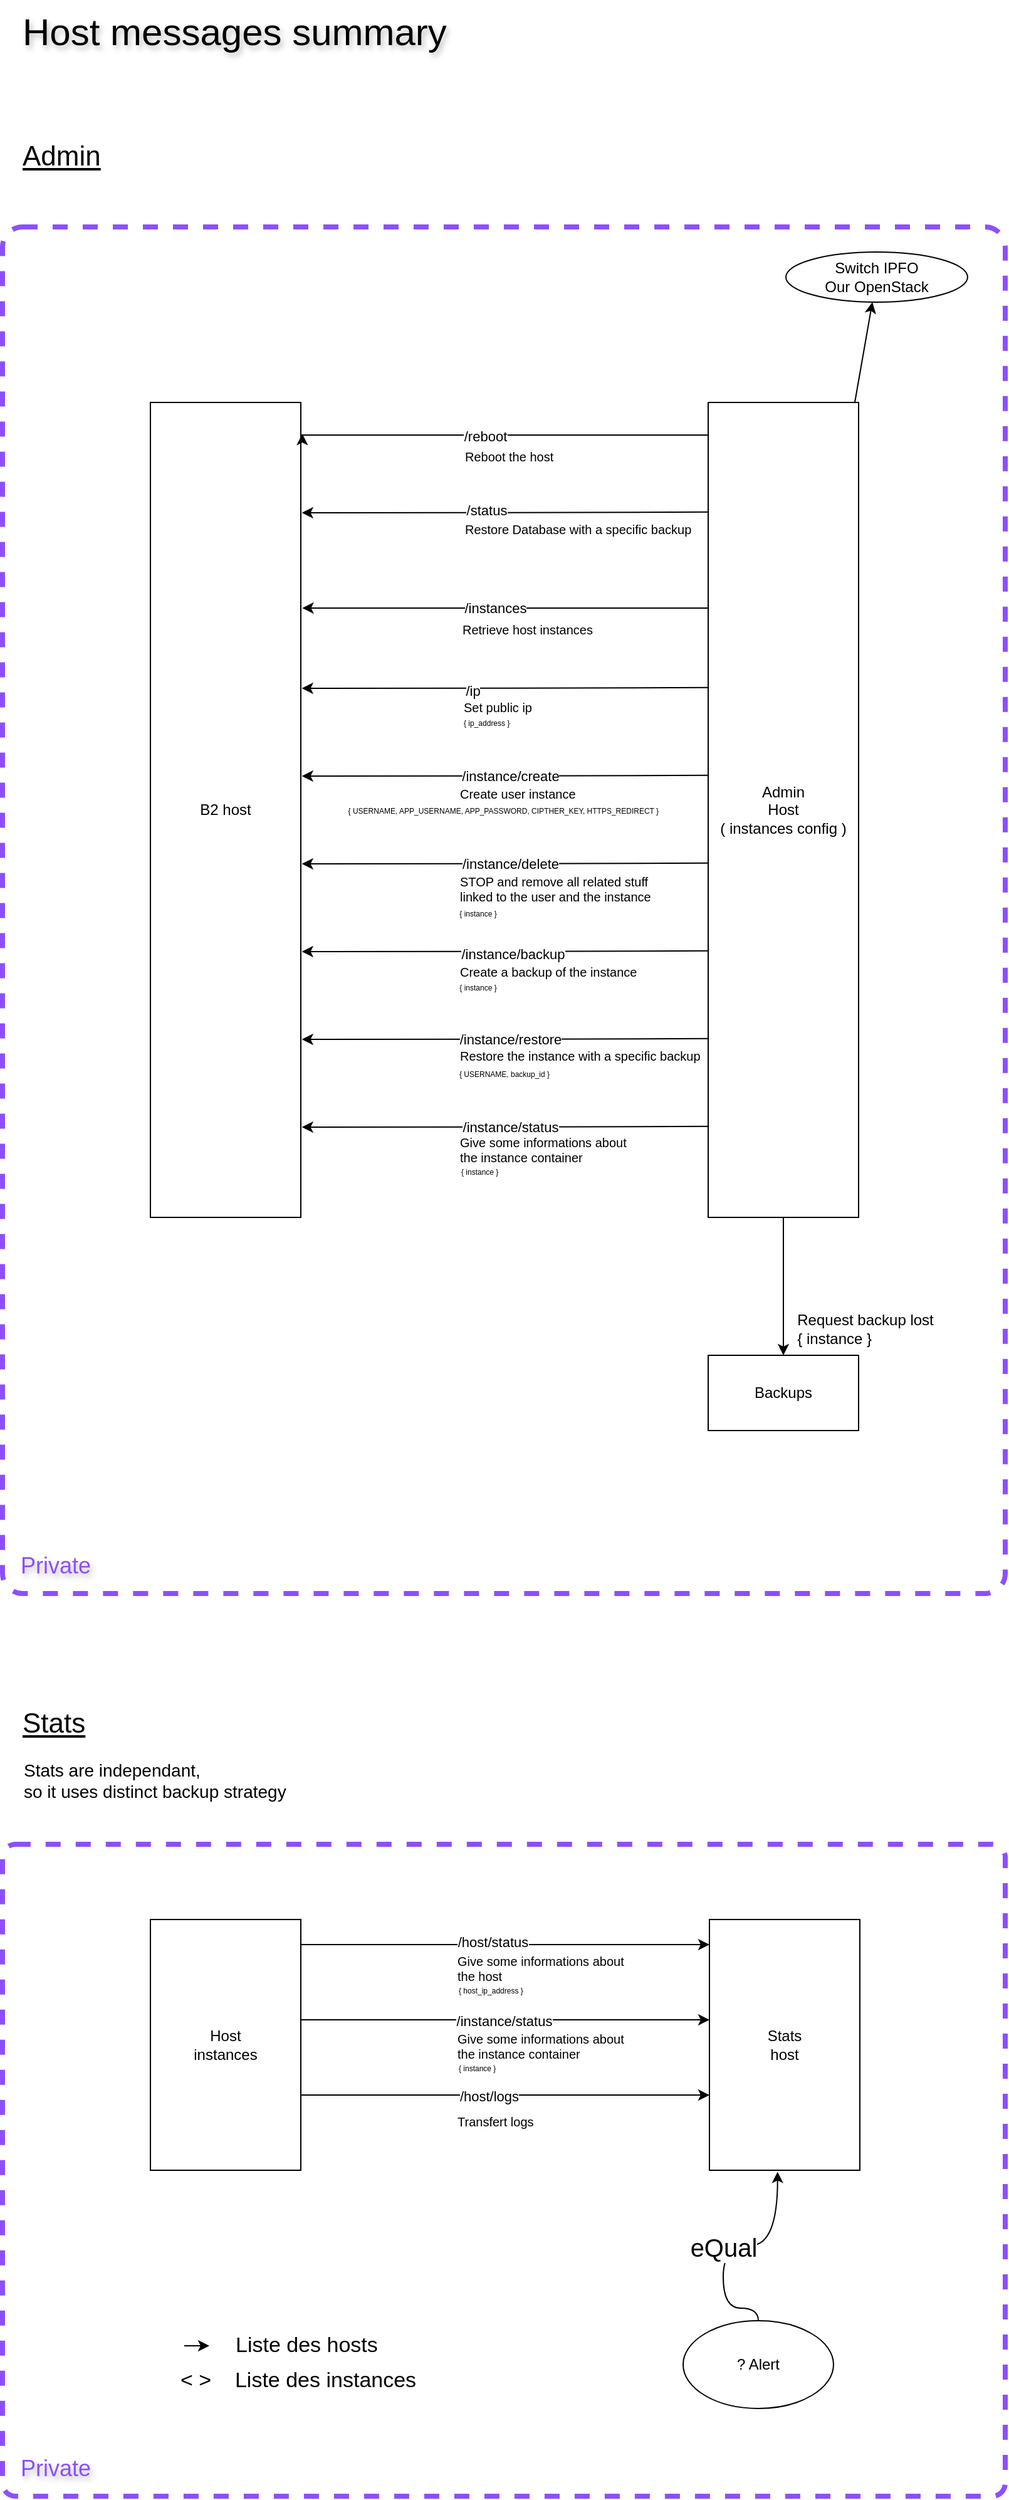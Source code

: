 <mxfile version="24.2.5" type="device">
  <diagram name="Host messages summary" id="2YBvvXClWsGukQMizWep">
    <mxGraphModel dx="1434" dy="836" grid="1" gridSize="10" guides="1" tooltips="1" connect="1" arrows="1" fold="1" page="1" pageScale="1" pageWidth="850" pageHeight="1100" math="0" shadow="0">
      <root>
        <mxCell id="0" />
        <mxCell id="1" parent="0" />
        <mxCell id="MP3uWI7jj2dFw3u_TR2O-50" value="" style="rounded=1;whiteSpace=wrap;html=1;fillColor=none;dashed=1;strokeWidth=4;strokeColor=#8C4FFF;arcSize=2;" parent="1" vertex="1">
          <mxGeometry x="25" y="1480" width="800" height="520" as="geometry" />
        </mxCell>
        <mxCell id="MP3uWI7jj2dFw3u_TR2O-1" value="" style="rounded=1;whiteSpace=wrap;html=1;fillColor=none;dashed=1;strokeWidth=4;strokeColor=#8C4FFF;arcSize=2;" parent="1" vertex="1">
          <mxGeometry x="25" y="190" width="800" height="1090" as="geometry" />
        </mxCell>
        <mxCell id="HNctt18qTdj9UZDiPTxx-2" value="B2 host" style="whiteSpace=wrap;html=1;" parent="1" vertex="1">
          <mxGeometry x="143" y="330" width="120" height="650" as="geometry" />
        </mxCell>
        <mxCell id="HNctt18qTdj9UZDiPTxx-3" value="&lt;font size=&quot;1&quot; style=&quot;&quot;&gt;&lt;span style=&quot;font-size: 30px;&quot;&gt;Host messages summary&lt;/span&gt;&lt;/font&gt;" style="text;html=1;align=left;verticalAlign=middle;resizable=0;points=[];autosize=1;strokeColor=none;fillColor=none;textShadow=1;" parent="1" vertex="1">
          <mxGeometry x="39" y="9" width="360" height="50" as="geometry" />
        </mxCell>
        <mxCell id="HNctt18qTdj9UZDiPTxx-4" value="&lt;font style=&quot;font-size: 22px;&quot;&gt;&lt;u&gt;Stats&lt;/u&gt;&lt;/font&gt;" style="text;html=1;align=left;verticalAlign=middle;resizable=0;points=[];autosize=1;strokeColor=none;fillColor=none;" parent="1" vertex="1">
          <mxGeometry x="39" y="1364" width="70" height="40" as="geometry" />
        </mxCell>
        <mxCell id="HNctt18qTdj9UZDiPTxx-7" value="" style="rounded=0;orthogonalLoop=1;jettySize=auto;html=1;" parent="1" source="HNctt18qTdj9UZDiPTxx-5" target="HNctt18qTdj9UZDiPTxx-6" edge="1">
          <mxGeometry relative="1" as="geometry" />
        </mxCell>
        <mxCell id="HNctt18qTdj9UZDiPTxx-8" style="edgeStyle=orthogonalEdgeStyle;rounded=0;orthogonalLoop=1;jettySize=auto;html=1;entryX=1.01;entryY=0.075;entryDx=0;entryDy=0;exitX=-0.003;exitY=0.076;exitDx=0;exitDy=0;exitPerimeter=0;entryPerimeter=0;" parent="1" edge="1">
          <mxGeometry relative="1" as="geometry">
            <mxPoint x="587.64" y="356.0" as="sourcePoint" />
            <mxPoint x="264.2" y="355" as="targetPoint" />
            <Array as="points">
              <mxPoint x="264" y="356" />
            </Array>
          </mxGeometry>
        </mxCell>
        <mxCell id="HNctt18qTdj9UZDiPTxx-9" value="/reboot" style="edgeLabel;html=1;align=center;verticalAlign=middle;resizable=0;points=[];" parent="HNctt18qTdj9UZDiPTxx-8" vertex="1" connectable="0">
          <mxGeometry x="-0.022" y="2" relative="1" as="geometry">
            <mxPoint x="-19" y="-1" as="offset" />
          </mxGeometry>
        </mxCell>
        <mxCell id="HNctt18qTdj9UZDiPTxx-18" style="edgeStyle=orthogonalEdgeStyle;rounded=0;orthogonalLoop=1;jettySize=auto;html=1;entryX=0.5;entryY=0;entryDx=0;entryDy=0;" parent="1" target="HNctt18qTdj9UZDiPTxx-17" edge="1">
          <mxGeometry relative="1" as="geometry">
            <mxPoint x="688" y="480" as="sourcePoint" />
          </mxGeometry>
        </mxCell>
        <mxCell id="HNctt18qTdj9UZDiPTxx-5" value="Admin&lt;br&gt;Host&lt;br&gt;( instances config )" style="whiteSpace=wrap;html=1;" parent="1" vertex="1">
          <mxGeometry x="588" y="330" width="120" height="650" as="geometry" />
        </mxCell>
        <mxCell id="HNctt18qTdj9UZDiPTxx-6" value="Switch IPFO&lt;br&gt;Our OpenStack" style="ellipse;whiteSpace=wrap;html=1;" parent="1" vertex="1">
          <mxGeometry x="650" y="210" width="145" height="40" as="geometry" />
        </mxCell>
        <mxCell id="HNctt18qTdj9UZDiPTxx-10" style="edgeStyle=orthogonalEdgeStyle;rounded=0;orthogonalLoop=1;jettySize=auto;html=1;exitX=-0.004;exitY=0.144;exitDx=0;exitDy=0;exitPerimeter=0;entryX=1.01;entryY=0.144;entryDx=0;entryDy=0;entryPerimeter=0;" parent="1" edge="1">
          <mxGeometry relative="1" as="geometry">
            <mxPoint x="587.52" y="494.0" as="sourcePoint" />
            <mxPoint x="264.2" y="494.0" as="targetPoint" />
            <Array as="points" />
          </mxGeometry>
        </mxCell>
        <mxCell id="HNctt18qTdj9UZDiPTxx-11" value="/instances" style="edgeLabel;html=1;align=center;verticalAlign=middle;resizable=0;points=[];" parent="HNctt18qTdj9UZDiPTxx-10" vertex="1" connectable="0">
          <mxGeometry x="-0.022" y="2" relative="1" as="geometry">
            <mxPoint x="-12" y="-2" as="offset" />
          </mxGeometry>
        </mxCell>
        <mxCell id="HNctt18qTdj9UZDiPTxx-13" style="edgeStyle=orthogonalEdgeStyle;rounded=0;orthogonalLoop=1;jettySize=auto;html=1;entryX=1.007;entryY=0.62;entryDx=0;entryDy=0;exitX=0.003;exitY=0.616;exitDx=0;exitDy=0;exitPerimeter=0;entryPerimeter=0;" parent="1" edge="1">
          <mxGeometry relative="1" as="geometry">
            <mxPoint x="588.36" y="417.4" as="sourcePoint" />
            <mxPoint x="263.84" y="418" as="targetPoint" />
          </mxGeometry>
        </mxCell>
        <mxCell id="HNctt18qTdj9UZDiPTxx-14" value="/status" style="edgeLabel;html=1;align=center;verticalAlign=middle;resizable=0;points=[];" parent="HNctt18qTdj9UZDiPTxx-13" vertex="1" connectable="0">
          <mxGeometry x="-0.022" y="2" relative="1" as="geometry">
            <mxPoint x="-19" y="-4" as="offset" />
          </mxGeometry>
        </mxCell>
        <mxCell id="HNctt18qTdj9UZDiPTxx-17" value="Backups" style="whiteSpace=wrap;html=1;" parent="1" vertex="1">
          <mxGeometry x="588" y="1090" width="120" height="60" as="geometry" />
        </mxCell>
        <mxCell id="HNctt18qTdj9UZDiPTxx-19" value="Request backup lost&lt;br&gt;&lt;div style=&quot;text-align: left;&quot;&gt;&lt;span style=&quot;background-color: initial;&quot;&gt;{ instance }&lt;/span&gt;&lt;/div&gt;" style="text;html=1;align=center;verticalAlign=middle;resizable=0;points=[];autosize=1;strokeColor=none;fillColor=none;" parent="1" vertex="1">
          <mxGeometry x="648" y="1049" width="130" height="40" as="geometry" />
        </mxCell>
        <mxCell id="HNctt18qTdj9UZDiPTxx-22" value="Stats are independant, &lt;br&gt;so it uses distinct backup strategy" style="text;html=1;align=left;verticalAlign=middle;resizable=0;points=[];autosize=1;strokeColor=none;fillColor=none;fontSize=14;" parent="1" vertex="1">
          <mxGeometry x="40" y="1404" width="230" height="50" as="geometry" />
        </mxCell>
        <mxCell id="HNctt18qTdj9UZDiPTxx-25" style="edgeStyle=orthogonalEdgeStyle;rounded=0;orthogonalLoop=1;jettySize=auto;html=1;exitX=1;exitY=0.25;exitDx=0;exitDy=0;entryX=0;entryY=0.25;entryDx=0;entryDy=0;" parent="1" edge="1">
          <mxGeometry relative="1" as="geometry">
            <mxPoint x="263" y="1560" as="sourcePoint" />
            <mxPoint x="589" y="1560" as="targetPoint" />
          </mxGeometry>
        </mxCell>
        <mxCell id="HNctt18qTdj9UZDiPTxx-28" value="/host/status" style="edgeLabel;html=1;align=center;verticalAlign=middle;resizable=0;points=[];" parent="HNctt18qTdj9UZDiPTxx-25" vertex="1" connectable="0">
          <mxGeometry x="-0.065" y="2" relative="1" as="geometry">
            <mxPoint as="offset" />
          </mxGeometry>
        </mxCell>
        <mxCell id="HNctt18qTdj9UZDiPTxx-27" style="edgeStyle=orthogonalEdgeStyle;rounded=0;orthogonalLoop=1;jettySize=auto;html=1;exitX=1;exitY=0.75;exitDx=0;exitDy=0;entryX=0;entryY=0.75;entryDx=0;entryDy=0;" parent="1" edge="1">
          <mxGeometry relative="1" as="geometry">
            <mxPoint x="263" y="1620.0" as="sourcePoint" />
            <mxPoint x="589" y="1620.0" as="targetPoint" />
          </mxGeometry>
        </mxCell>
        <mxCell id="HNctt18qTdj9UZDiPTxx-31" value="/instance/status" style="edgeLabel;html=1;align=center;verticalAlign=middle;resizable=0;points=[];" parent="HNctt18qTdj9UZDiPTxx-27" vertex="1" connectable="0">
          <mxGeometry x="-0.082" y="-1" relative="1" as="geometry">
            <mxPoint x="12" as="offset" />
          </mxGeometry>
        </mxCell>
        <mxCell id="HNctt18qTdj9UZDiPTxx-23" value="Host&lt;br&gt;instances" style="whiteSpace=wrap;html=1;" parent="1" vertex="1">
          <mxGeometry x="143" y="1540" width="120" height="200" as="geometry" />
        </mxCell>
        <mxCell id="HNctt18qTdj9UZDiPTxx-24" value="Stats&lt;br&gt;host" style="whiteSpace=wrap;html=1;" parent="1" vertex="1">
          <mxGeometry x="589" y="1540" width="120" height="200" as="geometry" />
        </mxCell>
        <mxCell id="HNctt18qTdj9UZDiPTxx-32" value="? Alert" style="ellipse;whiteSpace=wrap;html=1;" parent="1" vertex="1">
          <mxGeometry x="568" y="1860" width="120" height="70" as="geometry" />
        </mxCell>
        <mxCell id="HNctt18qTdj9UZDiPTxx-33" style="edgeStyle=orthogonalEdgeStyle;rounded=0;orthogonalLoop=1;jettySize=auto;html=1;entryX=0.453;entryY=1.006;entryDx=0;entryDy=0;entryPerimeter=0;curved=1;" parent="1" source="HNctt18qTdj9UZDiPTxx-32" target="HNctt18qTdj9UZDiPTxx-24" edge="1">
          <mxGeometry relative="1" as="geometry">
            <Array as="points">
              <mxPoint x="628" y="1850" />
              <mxPoint x="600" y="1850" />
              <mxPoint x="600" y="1800" />
              <mxPoint x="643" y="1800" />
            </Array>
          </mxGeometry>
        </mxCell>
        <mxCell id="HNctt18qTdj9UZDiPTxx-34" value="eQual" style="edgeLabel;html=1;align=center;verticalAlign=middle;resizable=0;points=[];fontSize=20;" parent="HNctt18qTdj9UZDiPTxx-33" vertex="1" connectable="0">
          <mxGeometry x="-0.078" relative="1" as="geometry">
            <mxPoint as="offset" />
          </mxGeometry>
        </mxCell>
        <mxCell id="HNctt18qTdj9UZDiPTxx-35" value="" style="edgeStyle=none;orthogonalLoop=1;jettySize=auto;html=1;rounded=0;" parent="1" edge="1">
          <mxGeometry width="100" relative="1" as="geometry">
            <mxPoint x="170" y="1880" as="sourcePoint" />
            <mxPoint x="190" y="1880" as="targetPoint" />
            <Array as="points" />
          </mxGeometry>
        </mxCell>
        <mxCell id="HNctt18qTdj9UZDiPTxx-36" value="&lt;font style=&quot;font-size: 17px;&quot;&gt;&amp;lt; &amp;gt;&amp;nbsp; &amp;nbsp; Liste des instances&lt;/font&gt;" style="text;html=1;align=left;verticalAlign=middle;resizable=0;points=[];autosize=1;strokeColor=none;fillColor=none;" parent="1" vertex="1">
          <mxGeometry x="165" y="1893" width="210" height="30" as="geometry" />
        </mxCell>
        <mxCell id="HNctt18qTdj9UZDiPTxx-37" value="&lt;span style=&quot;font-size: 17px;&quot;&gt;Liste des hosts&lt;/span&gt;" style="text;html=1;align=left;verticalAlign=middle;resizable=0;points=[];autosize=1;strokeColor=none;fillColor=none;" parent="1" vertex="1">
          <mxGeometry x="209" y="1865" width="140" height="30" as="geometry" />
        </mxCell>
        <mxCell id="MP3uWI7jj2dFw3u_TR2O-2" value="&lt;font color=&quot;#8c4fff&quot; style=&quot;font-size: 18px;&quot;&gt;Private&lt;/font&gt;" style="text;html=1;align=center;verticalAlign=middle;resizable=0;points=[];autosize=1;strokeColor=none;fillColor=none;textShadow=1;" parent="1" vertex="1">
          <mxGeometry x="27" y="1238" width="80" height="40" as="geometry" />
        </mxCell>
        <mxCell id="MP3uWI7jj2dFw3u_TR2O-6" value="&lt;font style=&quot;font-size: 22px;&quot;&gt;&lt;u&gt;Admin&lt;/u&gt;&lt;/font&gt;" style="text;html=1;align=left;verticalAlign=middle;resizable=0;points=[];autosize=1;strokeColor=none;fillColor=none;" parent="1" vertex="1">
          <mxGeometry x="39" y="114" width="90" height="40" as="geometry" />
        </mxCell>
        <mxCell id="MP3uWI7jj2dFw3u_TR2O-8" value="&lt;font style=&quot;font-size: 10px;&quot;&gt;Retrieve host instances&lt;/font&gt;" style="text;html=1;align=left;verticalAlign=middle;resizable=0;points=[];autosize=1;strokeColor=none;fillColor=none;fontSize=10;" parent="1" vertex="1">
          <mxGeometry x="390" y="496" width="130" height="30" as="geometry" />
        </mxCell>
        <mxCell id="MP3uWI7jj2dFw3u_TR2O-9" value="&lt;font style=&quot;font-size: 10px;&quot;&gt;Restore Database with a specific backup&lt;/font&gt;" style="text;html=1;align=left;verticalAlign=middle;resizable=0;points=[];autosize=1;strokeColor=none;fillColor=none;fontSize=10;" parent="1" vertex="1">
          <mxGeometry x="392" y="416" width="200" height="30" as="geometry" />
        </mxCell>
        <mxCell id="MP3uWI7jj2dFw3u_TR2O-10" style="edgeStyle=orthogonalEdgeStyle;rounded=0;orthogonalLoop=1;jettySize=auto;html=1;entryX=1.007;entryY=0.62;entryDx=0;entryDy=0;exitX=0.003;exitY=0.616;exitDx=0;exitDy=0;exitPerimeter=0;entryPerimeter=0;" parent="1" edge="1">
          <mxGeometry relative="1" as="geometry">
            <mxPoint x="588.36" y="557.4" as="sourcePoint" />
            <mxPoint x="263.84" y="558" as="targetPoint" />
          </mxGeometry>
        </mxCell>
        <mxCell id="MP3uWI7jj2dFw3u_TR2O-11" value="/ip" style="edgeLabel;html=1;align=center;verticalAlign=middle;resizable=0;points=[];" parent="MP3uWI7jj2dFw3u_TR2O-10" vertex="1" connectable="0">
          <mxGeometry x="-0.022" y="2" relative="1" as="geometry">
            <mxPoint x="-30" as="offset" />
          </mxGeometry>
        </mxCell>
        <mxCell id="MP3uWI7jj2dFw3u_TR2O-12" value="&lt;font style=&quot;font-size: 6px;&quot;&gt;{ ip_address }&lt;/font&gt;" style="text;html=1;align=left;verticalAlign=middle;resizable=0;points=[];autosize=1;strokeColor=none;fillColor=none;fontSize=10;" parent="1" vertex="1">
          <mxGeometry x="391" y="569" width="60" height="30" as="geometry" />
        </mxCell>
        <mxCell id="MP3uWI7jj2dFw3u_TR2O-13" value="&lt;font style=&quot;font-size: 10px;&quot;&gt;Set public ip&lt;/font&gt;" style="text;html=1;align=left;verticalAlign=middle;resizable=0;points=[];autosize=1;strokeColor=none;fillColor=none;fontSize=10;" parent="1" vertex="1">
          <mxGeometry x="391" y="558" width="80" height="30" as="geometry" />
        </mxCell>
        <mxCell id="MP3uWI7jj2dFw3u_TR2O-14" style="edgeStyle=orthogonalEdgeStyle;rounded=0;orthogonalLoop=1;jettySize=auto;html=1;entryX=1.007;entryY=0.62;entryDx=0;entryDy=0;exitX=0.003;exitY=0.616;exitDx=0;exitDy=0;exitPerimeter=0;entryPerimeter=0;" parent="1" edge="1">
          <mxGeometry relative="1" as="geometry">
            <mxPoint x="588.36" y="627.4" as="sourcePoint" />
            <mxPoint x="263.84" y="628" as="targetPoint" />
          </mxGeometry>
        </mxCell>
        <mxCell id="MP3uWI7jj2dFw3u_TR2O-15" value="/instance/create" style="edgeLabel;html=1;align=center;verticalAlign=middle;resizable=0;points=[];" parent="MP3uWI7jj2dFw3u_TR2O-14" vertex="1" connectable="0">
          <mxGeometry x="-0.022" y="2" relative="1" as="geometry">
            <mxPoint y="-2" as="offset" />
          </mxGeometry>
        </mxCell>
        <mxCell id="MP3uWI7jj2dFw3u_TR2O-17" value="Create user instance" style="text;html=1;align=left;verticalAlign=middle;resizable=0;points=[];autosize=1;strokeColor=none;fillColor=none;fontSize=10;" parent="1" vertex="1">
          <mxGeometry x="388" y="627" width="120" height="30" as="geometry" />
        </mxCell>
        <mxCell id="MP3uWI7jj2dFw3u_TR2O-18" style="edgeStyle=orthogonalEdgeStyle;rounded=0;orthogonalLoop=1;jettySize=auto;html=1;entryX=1.007;entryY=0.62;entryDx=0;entryDy=0;exitX=0.003;exitY=0.616;exitDx=0;exitDy=0;exitPerimeter=0;entryPerimeter=0;" parent="1" edge="1">
          <mxGeometry relative="1" as="geometry">
            <mxPoint x="588.36" y="697.4" as="sourcePoint" />
            <mxPoint x="263.84" y="698" as="targetPoint" />
          </mxGeometry>
        </mxCell>
        <mxCell id="MP3uWI7jj2dFw3u_TR2O-19" value="/instance/delete" style="edgeLabel;html=1;align=center;verticalAlign=middle;resizable=0;points=[];" parent="MP3uWI7jj2dFw3u_TR2O-18" vertex="1" connectable="0">
          <mxGeometry x="-0.022" y="2" relative="1" as="geometry">
            <mxPoint y="-2" as="offset" />
          </mxGeometry>
        </mxCell>
        <mxCell id="MP3uWI7jj2dFw3u_TR2O-20" value="&lt;font style=&quot;font-size: 6px;&quot;&gt;{ instance }&lt;/font&gt;" style="text;html=1;align=center;verticalAlign=middle;resizable=0;points=[];autosize=1;strokeColor=none;fillColor=none;fontSize=10;" parent="1" vertex="1">
          <mxGeometry x="379" y="721" width="50" height="30" as="geometry" />
        </mxCell>
        <mxCell id="MP3uWI7jj2dFw3u_TR2O-21" value="STOP and remove all related stuff &lt;br&gt;linked to the user and the instance" style="text;html=1;align=left;verticalAlign=middle;resizable=0;points=[];autosize=1;strokeColor=none;fillColor=none;fontSize=10;" parent="1" vertex="1">
          <mxGeometry x="388" y="698" width="180" height="40" as="geometry" />
        </mxCell>
        <mxCell id="MP3uWI7jj2dFw3u_TR2O-22" style="edgeStyle=orthogonalEdgeStyle;rounded=0;orthogonalLoop=1;jettySize=auto;html=1;entryX=1.007;entryY=0.62;entryDx=0;entryDy=0;exitX=0.003;exitY=0.616;exitDx=0;exitDy=0;exitPerimeter=0;entryPerimeter=0;" parent="1" edge="1">
          <mxGeometry relative="1" as="geometry">
            <mxPoint x="588.36" y="767.4" as="sourcePoint" />
            <mxPoint x="263.84" y="768" as="targetPoint" />
          </mxGeometry>
        </mxCell>
        <mxCell id="MP3uWI7jj2dFw3u_TR2O-23" value="/instance/backup" style="edgeLabel;html=1;align=center;verticalAlign=middle;resizable=0;points=[];" parent="MP3uWI7jj2dFw3u_TR2O-22" vertex="1" connectable="0">
          <mxGeometry x="-0.022" y="2" relative="1" as="geometry">
            <mxPoint x="2" as="offset" />
          </mxGeometry>
        </mxCell>
        <mxCell id="MP3uWI7jj2dFw3u_TR2O-25" value="&lt;font style=&quot;font-size: 10px;&quot;&gt;Create a backup of the instance&lt;/font&gt;" style="text;html=1;align=left;verticalAlign=middle;resizable=0;points=[];autosize=1;strokeColor=none;fillColor=none;fontSize=10;" parent="1" vertex="1">
          <mxGeometry x="388" y="769" width="160" height="30" as="geometry" />
        </mxCell>
        <mxCell id="MP3uWI7jj2dFw3u_TR2O-26" style="edgeStyle=orthogonalEdgeStyle;rounded=0;orthogonalLoop=1;jettySize=auto;html=1;entryX=1.007;entryY=0.62;entryDx=0;entryDy=0;exitX=0.003;exitY=0.616;exitDx=0;exitDy=0;exitPerimeter=0;entryPerimeter=0;" parent="1" edge="1">
          <mxGeometry relative="1" as="geometry">
            <mxPoint x="588.36" y="837.4" as="sourcePoint" />
            <mxPoint x="263.84" y="838" as="targetPoint" />
          </mxGeometry>
        </mxCell>
        <mxCell id="MP3uWI7jj2dFw3u_TR2O-27" value="/instance/restore" style="edgeLabel;html=1;align=center;verticalAlign=middle;resizable=0;points=[];" parent="MP3uWI7jj2dFw3u_TR2O-26" vertex="1" connectable="0">
          <mxGeometry x="-0.022" y="2" relative="1" as="geometry">
            <mxPoint y="-2" as="offset" />
          </mxGeometry>
        </mxCell>
        <mxCell id="MP3uWI7jj2dFw3u_TR2O-28" value="&lt;font style=&quot;font-size: 6px;&quot;&gt;{ USERNAME, backup_id }&lt;/font&gt;" style="text;html=1;align=center;verticalAlign=middle;resizable=0;points=[];autosize=1;strokeColor=none;fillColor=none;fontSize=10;" parent="1" vertex="1">
          <mxGeometry x="375" y="849" width="100" height="30" as="geometry" />
        </mxCell>
        <mxCell id="MP3uWI7jj2dFw3u_TR2O-29" value="&lt;font style=&quot;font-size: 10px;&quot;&gt;Restore the instance with a specific backup&lt;/font&gt;" style="text;html=1;align=left;verticalAlign=middle;resizable=0;points=[];autosize=1;strokeColor=none;fillColor=none;fontSize=10;" parent="1" vertex="1">
          <mxGeometry x="388" y="836" width="220" height="30" as="geometry" />
        </mxCell>
        <mxCell id="MP3uWI7jj2dFw3u_TR2O-30" style="edgeStyle=orthogonalEdgeStyle;rounded=0;orthogonalLoop=1;jettySize=auto;html=1;entryX=1.007;entryY=0.62;entryDx=0;entryDy=0;exitX=0.003;exitY=0.616;exitDx=0;exitDy=0;exitPerimeter=0;entryPerimeter=0;" parent="1" edge="1">
          <mxGeometry relative="1" as="geometry">
            <mxPoint x="588.36" y="907.4" as="sourcePoint" />
            <mxPoint x="263.84" y="908" as="targetPoint" />
          </mxGeometry>
        </mxCell>
        <mxCell id="MP3uWI7jj2dFw3u_TR2O-31" value="/instance/status" style="edgeLabel;html=1;align=center;verticalAlign=middle;resizable=0;points=[];" parent="MP3uWI7jj2dFw3u_TR2O-30" vertex="1" connectable="0">
          <mxGeometry x="-0.022" y="2" relative="1" as="geometry">
            <mxPoint y="-2" as="offset" />
          </mxGeometry>
        </mxCell>
        <mxCell id="MP3uWI7jj2dFw3u_TR2O-32" value="&lt;font style=&quot;font-size: 6px;&quot;&gt;{ instance }&lt;/font&gt;" style="text;html=1;align=left;verticalAlign=middle;resizable=0;points=[];autosize=1;strokeColor=none;fillColor=none;fontSize=10;" parent="1" vertex="1">
          <mxGeometry x="389" y="927" width="50" height="30" as="geometry" />
        </mxCell>
        <mxCell id="MP3uWI7jj2dFw3u_TR2O-33" value="&lt;font style=&quot;font-size: 10px;&quot;&gt;Give some informations about &lt;br&gt;the instance container&lt;/font&gt;" style="text;html=1;align=left;verticalAlign=middle;resizable=0;points=[];autosize=1;strokeColor=none;fillColor=none;fontSize=10;" parent="1" vertex="1">
          <mxGeometry x="388" y="906" width="160" height="40" as="geometry" />
        </mxCell>
        <mxCell id="MP3uWI7jj2dFw3u_TR2O-48" value="&lt;span style=&quot;font-size: 6px;&quot;&gt;{ USERNAME, APP_USERNAME, APP_PASSWORD, CIPTHER_KEY, HTTPS_REDIRECT }&amp;nbsp;&lt;/span&gt;" style="text;html=1;align=center;verticalAlign=middle;resizable=0;points=[];autosize=1;strokeColor=none;fillColor=none;fontSize=10;" parent="1" vertex="1">
          <mxGeometry x="290" y="639" width="270" height="30" as="geometry" />
        </mxCell>
        <mxCell id="MP3uWI7jj2dFw3u_TR2O-49" value="&lt;font style=&quot;font-size: 6px;&quot;&gt;{ instance }&lt;/font&gt;" style="text;html=1;align=center;verticalAlign=middle;resizable=0;points=[];autosize=1;strokeColor=none;fillColor=none;fontSize=10;" parent="1" vertex="1">
          <mxGeometry x="379" y="780" width="50" height="30" as="geometry" />
        </mxCell>
        <mxCell id="MP3uWI7jj2dFw3u_TR2O-51" value="&lt;font color=&quot;#8c4fff&quot; style=&quot;font-size: 18px;&quot;&gt;Private&lt;/font&gt;" style="text;html=1;align=center;verticalAlign=middle;resizable=0;points=[];autosize=1;strokeColor=none;fillColor=none;textShadow=1;" parent="1" vertex="1">
          <mxGeometry x="27" y="1958" width="80" height="40" as="geometry" />
        </mxCell>
        <mxCell id="MP3uWI7jj2dFw3u_TR2O-52" style="edgeStyle=orthogonalEdgeStyle;rounded=0;orthogonalLoop=1;jettySize=auto;html=1;exitX=1;exitY=0.75;exitDx=0;exitDy=0;entryX=0;entryY=0.75;entryDx=0;entryDy=0;" parent="1" edge="1">
          <mxGeometry relative="1" as="geometry">
            <mxPoint x="263" y="1680.0" as="sourcePoint" />
            <mxPoint x="589" y="1680.0" as="targetPoint" />
          </mxGeometry>
        </mxCell>
        <mxCell id="MP3uWI7jj2dFw3u_TR2O-53" value="/host/logs" style="edgeLabel;html=1;align=center;verticalAlign=middle;resizable=0;points=[];" parent="MP3uWI7jj2dFw3u_TR2O-52" vertex="1" connectable="0">
          <mxGeometry x="-0.082" y="-1" relative="1" as="geometry">
            <mxPoint as="offset" />
          </mxGeometry>
        </mxCell>
        <mxCell id="MP3uWI7jj2dFw3u_TR2O-54" value="&lt;font style=&quot;font-size: 6px;&quot;&gt;{ host_ip_address }&lt;/font&gt;" style="text;html=1;align=left;verticalAlign=middle;resizable=0;points=[];autosize=1;strokeColor=none;fillColor=none;fontSize=10;" parent="1" vertex="1">
          <mxGeometry x="387" y="1580" width="70" height="30" as="geometry" />
        </mxCell>
        <mxCell id="MP3uWI7jj2dFw3u_TR2O-55" value="&lt;font style=&quot;font-size: 10px;&quot;&gt;Give some informations about &lt;br&gt;the host&lt;/font&gt;" style="text;html=1;align=left;verticalAlign=middle;resizable=0;points=[];autosize=1;strokeColor=none;fillColor=none;fontSize=10;" parent="1" vertex="1">
          <mxGeometry x="386" y="1559" width="160" height="40" as="geometry" />
        </mxCell>
        <mxCell id="MP3uWI7jj2dFw3u_TR2O-56" value="&lt;font style=&quot;font-size: 6px;&quot;&gt;{ instance }&lt;/font&gt;" style="text;html=1;align=left;verticalAlign=middle;resizable=0;points=[];autosize=1;strokeColor=none;fillColor=none;fontSize=10;" parent="1" vertex="1">
          <mxGeometry x="387" y="1642" width="50" height="30" as="geometry" />
        </mxCell>
        <mxCell id="MP3uWI7jj2dFw3u_TR2O-57" value="&lt;font style=&quot;font-size: 10px;&quot;&gt;Give some informations about &lt;br&gt;the instance container&lt;/font&gt;" style="text;html=1;align=left;verticalAlign=middle;resizable=0;points=[];autosize=1;strokeColor=none;fillColor=none;fontSize=10;" parent="1" vertex="1">
          <mxGeometry x="386" y="1621" width="160" height="40" as="geometry" />
        </mxCell>
        <mxCell id="MP3uWI7jj2dFw3u_TR2O-58" value="Transfert logs" style="text;html=1;align=left;verticalAlign=middle;resizable=0;points=[];autosize=1;strokeColor=none;fillColor=none;fontSize=10;" parent="1" vertex="1">
          <mxGeometry x="386" y="1686" width="80" height="30" as="geometry" />
        </mxCell>
        <mxCell id="x_ikKN0M_AUhyGE74kWF-1" value="&lt;font style=&quot;font-size: 10px;&quot;&gt;Reboot the host&lt;/font&gt;" style="text;html=1;align=left;verticalAlign=middle;resizable=0;points=[];autosize=1;strokeColor=none;fillColor=none;fontSize=10;" vertex="1" parent="1">
          <mxGeometry x="392" y="358" width="90" height="30" as="geometry" />
        </mxCell>
      </root>
    </mxGraphModel>
  </diagram>
</mxfile>

